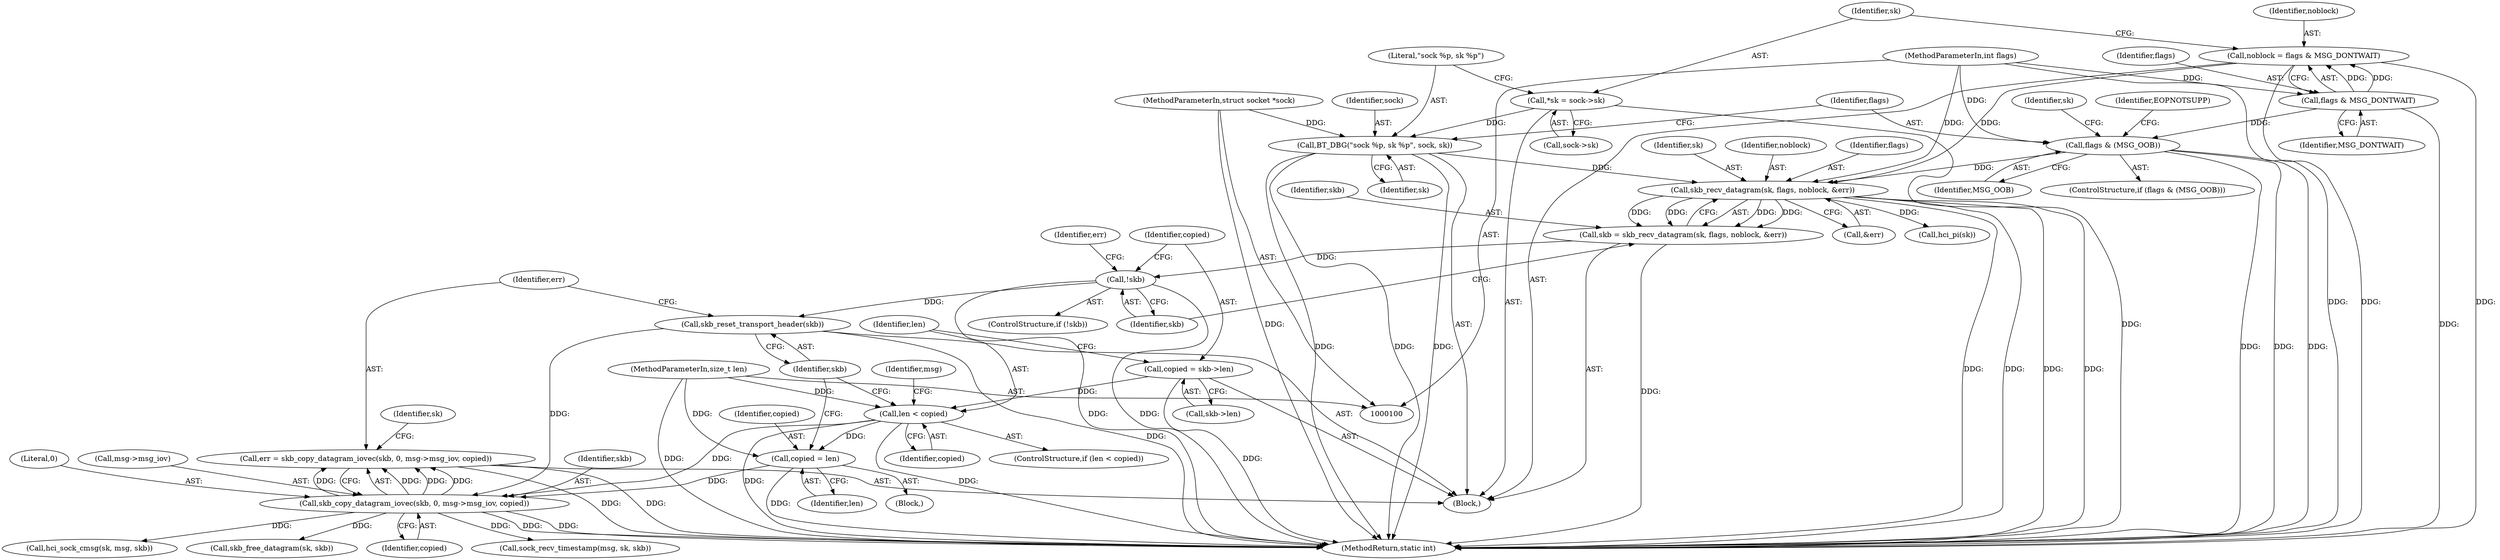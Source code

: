 digraph "0_linux_f3d3342602f8bcbf37d7c46641cb9bca7618eb1c_8@API" {
"1000174" [label="(Call,err = skb_copy_datagram_iovec(skb, 0, msg->msg_iov, copied))"];
"1000176" [label="(Call,skb_copy_datagram_iovec(skb, 0, msg->msg_iov, copied))"];
"1000172" [label="(Call,skb_reset_transport_header(skb))"];
"1000150" [label="(Call,!skb)"];
"1000141" [label="(Call,skb = skb_recv_datagram(sk, flags, noblock, &err))"];
"1000143" [label="(Call,skb_recv_datagram(sk, flags, noblock, &err))"];
"1000122" [label="(Call,BT_DBG(\"sock %p, sk %p\", sock, sk))"];
"1000102" [label="(MethodParameterIn,struct socket *sock)"];
"1000114" [label="(Call,*sk = sock->sk)"];
"1000127" [label="(Call,flags & (MSG_OOB))"];
"1000110" [label="(Call,flags & MSG_DONTWAIT)"];
"1000105" [label="(MethodParameterIn,int flags)"];
"1000108" [label="(Call,noblock = flags & MSG_DONTWAIT)"];
"1000169" [label="(Call,copied = len)"];
"1000160" [label="(Call,len < copied)"];
"1000104" [label="(MethodParameterIn,size_t len)"];
"1000154" [label="(Call,copied = skb->len)"];
"1000173" [label="(Identifier,skb)"];
"1000143" [label="(Call,skb_recv_datagram(sk, flags, noblock, &err))"];
"1000190" [label="(Call,hci_sock_cmsg(sk, msg, skb))"];
"1000116" [label="(Call,sock->sk)"];
"1000124" [label="(Identifier,sock)"];
"1000177" [label="(Identifier,skb)"];
"1000161" [label="(Identifier,len)"];
"1000156" [label="(Call,skb->len)"];
"1000114" [label="(Call,*sk = sock->sk)"];
"1000128" [label="(Identifier,flags)"];
"1000150" [label="(Call,!skb)"];
"1000141" [label="(Call,skb = skb_recv_datagram(sk, flags, noblock, &err))"];
"1000186" [label="(Identifier,sk)"];
"1000123" [label="(Literal,\"sock %p, sk %p\")"];
"1000203" [label="(Call,skb_free_datagram(sk, skb))"];
"1000155" [label="(Identifier,copied)"];
"1000125" [label="(Identifier,sk)"];
"1000115" [label="(Identifier,sk)"];
"1000166" [label="(Identifier,msg)"];
"1000182" [label="(Identifier,copied)"];
"1000174" [label="(Call,err = skb_copy_datagram_iovec(skb, 0, msg->msg_iov, copied))"];
"1000159" [label="(ControlStructure,if (len < copied))"];
"1000198" [label="(Call,sock_recv_timestamp(msg, sk, skb))"];
"1000142" [label="(Identifier,skb)"];
"1000105" [label="(MethodParameterIn,int flags)"];
"1000110" [label="(Call,flags & MSG_DONTWAIT)"];
"1000162" [label="(Identifier,copied)"];
"1000145" [label="(Identifier,flags)"];
"1000129" [label="(Identifier,MSG_OOB)"];
"1000171" [label="(Identifier,len)"];
"1000127" [label="(Call,flags & (MSG_OOB))"];
"1000108" [label="(Call,noblock = flags & MSG_DONTWAIT)"];
"1000178" [label="(Literal,0)"];
"1000144" [label="(Identifier,sk)"];
"1000126" [label="(ControlStructure,if (flags & (MSG_OOB)))"];
"1000176" [label="(Call,skb_copy_datagram_iovec(skb, 0, msg->msg_iov, copied))"];
"1000136" [label="(Identifier,sk)"];
"1000170" [label="(Identifier,copied)"];
"1000146" [label="(Identifier,noblock)"];
"1000106" [label="(Block,)"];
"1000112" [label="(Identifier,MSG_DONTWAIT)"];
"1000111" [label="(Identifier,flags)"];
"1000175" [label="(Identifier,err)"];
"1000149" [label="(ControlStructure,if (!skb))"];
"1000153" [label="(Identifier,err)"];
"1000102" [label="(MethodParameterIn,struct socket *sock)"];
"1000163" [label="(Block,)"];
"1000109" [label="(Identifier,noblock)"];
"1000132" [label="(Identifier,EOPNOTSUPP)"];
"1000154" [label="(Call,copied = skb->len)"];
"1000122" [label="(Call,BT_DBG(\"sock %p, sk %p\", sock, sk))"];
"1000172" [label="(Call,skb_reset_transport_header(skb))"];
"1000160" [label="(Call,len < copied)"];
"1000179" [label="(Call,msg->msg_iov)"];
"1000147" [label="(Call,&err)"];
"1000104" [label="(MethodParameterIn,size_t len)"];
"1000185" [label="(Call,hci_pi(sk))"];
"1000151" [label="(Identifier,skb)"];
"1000207" [label="(MethodReturn,static int)"];
"1000169" [label="(Call,copied = len)"];
"1000174" -> "1000106"  [label="AST: "];
"1000174" -> "1000176"  [label="CFG: "];
"1000175" -> "1000174"  [label="AST: "];
"1000176" -> "1000174"  [label="AST: "];
"1000186" -> "1000174"  [label="CFG: "];
"1000174" -> "1000207"  [label="DDG: "];
"1000174" -> "1000207"  [label="DDG: "];
"1000176" -> "1000174"  [label="DDG: "];
"1000176" -> "1000174"  [label="DDG: "];
"1000176" -> "1000174"  [label="DDG: "];
"1000176" -> "1000174"  [label="DDG: "];
"1000176" -> "1000182"  [label="CFG: "];
"1000177" -> "1000176"  [label="AST: "];
"1000178" -> "1000176"  [label="AST: "];
"1000179" -> "1000176"  [label="AST: "];
"1000182" -> "1000176"  [label="AST: "];
"1000176" -> "1000207"  [label="DDG: "];
"1000176" -> "1000207"  [label="DDG: "];
"1000172" -> "1000176"  [label="DDG: "];
"1000169" -> "1000176"  [label="DDG: "];
"1000160" -> "1000176"  [label="DDG: "];
"1000176" -> "1000190"  [label="DDG: "];
"1000176" -> "1000198"  [label="DDG: "];
"1000176" -> "1000203"  [label="DDG: "];
"1000172" -> "1000106"  [label="AST: "];
"1000172" -> "1000173"  [label="CFG: "];
"1000173" -> "1000172"  [label="AST: "];
"1000175" -> "1000172"  [label="CFG: "];
"1000172" -> "1000207"  [label="DDG: "];
"1000150" -> "1000172"  [label="DDG: "];
"1000150" -> "1000149"  [label="AST: "];
"1000150" -> "1000151"  [label="CFG: "];
"1000151" -> "1000150"  [label="AST: "];
"1000153" -> "1000150"  [label="CFG: "];
"1000155" -> "1000150"  [label="CFG: "];
"1000150" -> "1000207"  [label="DDG: "];
"1000150" -> "1000207"  [label="DDG: "];
"1000141" -> "1000150"  [label="DDG: "];
"1000141" -> "1000106"  [label="AST: "];
"1000141" -> "1000143"  [label="CFG: "];
"1000142" -> "1000141"  [label="AST: "];
"1000143" -> "1000141"  [label="AST: "];
"1000151" -> "1000141"  [label="CFG: "];
"1000141" -> "1000207"  [label="DDG: "];
"1000143" -> "1000141"  [label="DDG: "];
"1000143" -> "1000141"  [label="DDG: "];
"1000143" -> "1000141"  [label="DDG: "];
"1000143" -> "1000141"  [label="DDG: "];
"1000143" -> "1000147"  [label="CFG: "];
"1000144" -> "1000143"  [label="AST: "];
"1000145" -> "1000143"  [label="AST: "];
"1000146" -> "1000143"  [label="AST: "];
"1000147" -> "1000143"  [label="AST: "];
"1000143" -> "1000207"  [label="DDG: "];
"1000143" -> "1000207"  [label="DDG: "];
"1000143" -> "1000207"  [label="DDG: "];
"1000143" -> "1000207"  [label="DDG: "];
"1000122" -> "1000143"  [label="DDG: "];
"1000127" -> "1000143"  [label="DDG: "];
"1000105" -> "1000143"  [label="DDG: "];
"1000108" -> "1000143"  [label="DDG: "];
"1000143" -> "1000185"  [label="DDG: "];
"1000122" -> "1000106"  [label="AST: "];
"1000122" -> "1000125"  [label="CFG: "];
"1000123" -> "1000122"  [label="AST: "];
"1000124" -> "1000122"  [label="AST: "];
"1000125" -> "1000122"  [label="AST: "];
"1000128" -> "1000122"  [label="CFG: "];
"1000122" -> "1000207"  [label="DDG: "];
"1000122" -> "1000207"  [label="DDG: "];
"1000122" -> "1000207"  [label="DDG: "];
"1000102" -> "1000122"  [label="DDG: "];
"1000114" -> "1000122"  [label="DDG: "];
"1000102" -> "1000100"  [label="AST: "];
"1000102" -> "1000207"  [label="DDG: "];
"1000114" -> "1000106"  [label="AST: "];
"1000114" -> "1000116"  [label="CFG: "];
"1000115" -> "1000114"  [label="AST: "];
"1000116" -> "1000114"  [label="AST: "];
"1000123" -> "1000114"  [label="CFG: "];
"1000114" -> "1000207"  [label="DDG: "];
"1000127" -> "1000126"  [label="AST: "];
"1000127" -> "1000129"  [label="CFG: "];
"1000128" -> "1000127"  [label="AST: "];
"1000129" -> "1000127"  [label="AST: "];
"1000132" -> "1000127"  [label="CFG: "];
"1000136" -> "1000127"  [label="CFG: "];
"1000127" -> "1000207"  [label="DDG: "];
"1000127" -> "1000207"  [label="DDG: "];
"1000127" -> "1000207"  [label="DDG: "];
"1000110" -> "1000127"  [label="DDG: "];
"1000105" -> "1000127"  [label="DDG: "];
"1000110" -> "1000108"  [label="AST: "];
"1000110" -> "1000112"  [label="CFG: "];
"1000111" -> "1000110"  [label="AST: "];
"1000112" -> "1000110"  [label="AST: "];
"1000108" -> "1000110"  [label="CFG: "];
"1000110" -> "1000207"  [label="DDG: "];
"1000110" -> "1000108"  [label="DDG: "];
"1000110" -> "1000108"  [label="DDG: "];
"1000105" -> "1000110"  [label="DDG: "];
"1000105" -> "1000100"  [label="AST: "];
"1000105" -> "1000207"  [label="DDG: "];
"1000108" -> "1000106"  [label="AST: "];
"1000109" -> "1000108"  [label="AST: "];
"1000115" -> "1000108"  [label="CFG: "];
"1000108" -> "1000207"  [label="DDG: "];
"1000108" -> "1000207"  [label="DDG: "];
"1000169" -> "1000163"  [label="AST: "];
"1000169" -> "1000171"  [label="CFG: "];
"1000170" -> "1000169"  [label="AST: "];
"1000171" -> "1000169"  [label="AST: "];
"1000173" -> "1000169"  [label="CFG: "];
"1000169" -> "1000207"  [label="DDG: "];
"1000160" -> "1000169"  [label="DDG: "];
"1000104" -> "1000169"  [label="DDG: "];
"1000160" -> "1000159"  [label="AST: "];
"1000160" -> "1000162"  [label="CFG: "];
"1000161" -> "1000160"  [label="AST: "];
"1000162" -> "1000160"  [label="AST: "];
"1000166" -> "1000160"  [label="CFG: "];
"1000173" -> "1000160"  [label="CFG: "];
"1000160" -> "1000207"  [label="DDG: "];
"1000160" -> "1000207"  [label="DDG: "];
"1000104" -> "1000160"  [label="DDG: "];
"1000154" -> "1000160"  [label="DDG: "];
"1000104" -> "1000100"  [label="AST: "];
"1000104" -> "1000207"  [label="DDG: "];
"1000154" -> "1000106"  [label="AST: "];
"1000154" -> "1000156"  [label="CFG: "];
"1000155" -> "1000154"  [label="AST: "];
"1000156" -> "1000154"  [label="AST: "];
"1000161" -> "1000154"  [label="CFG: "];
"1000154" -> "1000207"  [label="DDG: "];
}
